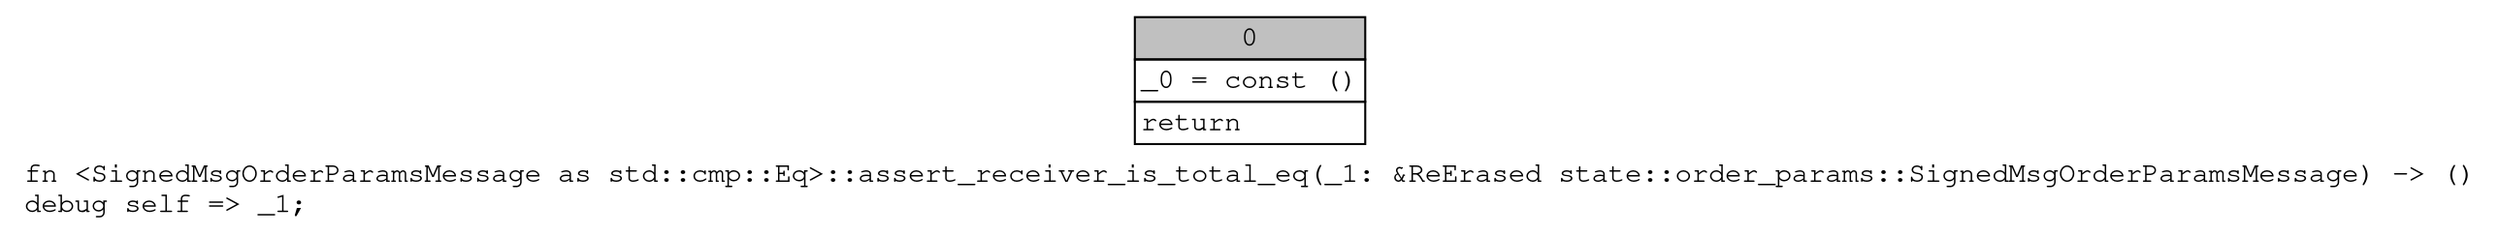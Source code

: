 digraph Mir_0_16926 {
    graph [fontname="Courier, monospace"];
    node [fontname="Courier, monospace"];
    edge [fontname="Courier, monospace"];
    label=<fn &lt;SignedMsgOrderParamsMessage as std::cmp::Eq&gt;::assert_receiver_is_total_eq(_1: &amp;ReErased state::order_params::SignedMsgOrderParamsMessage) -&gt; ()<br align="left"/>debug self =&gt; _1;<br align="left"/>>;
    bb0__0_16926 [shape="none", label=<<table border="0" cellborder="1" cellspacing="0"><tr><td bgcolor="gray" align="center" colspan="1">0</td></tr><tr><td align="left" balign="left">_0 = const ()<br/></td></tr><tr><td align="left">return</td></tr></table>>];
}
